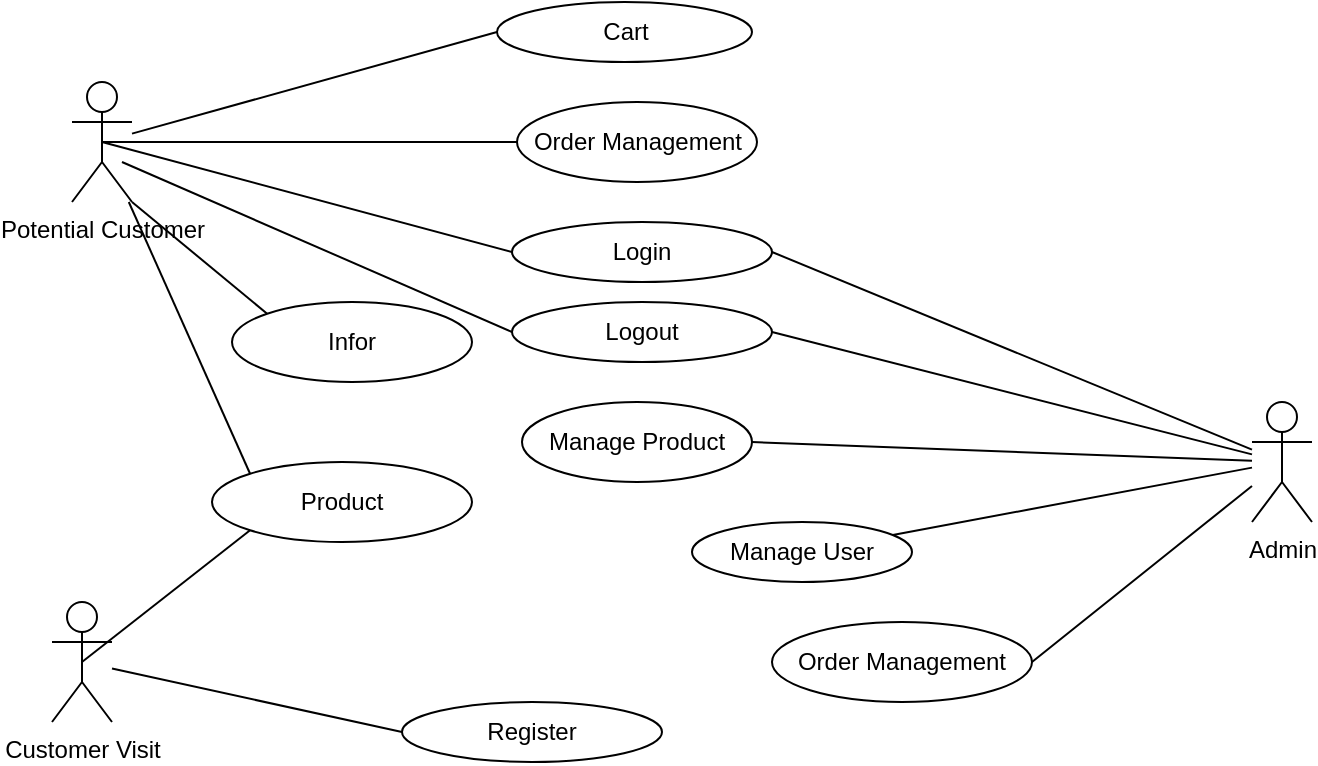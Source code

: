 <mxfile version="21.1.5" type="google">
  <diagram name="Page-1" id="23z3jRYuKaMUwR303ihJ">
    <mxGraphModel grid="1" page="1" gridSize="10" guides="1" tooltips="1" connect="1" arrows="1" fold="1" pageScale="1" pageWidth="850" pageHeight="1100" math="0" shadow="0">
      <root>
        <mxCell id="0" />
        <mxCell id="1" parent="0" />
        <mxCell id="M20N1rzqbzr1i554RK-k-5" value="Admin" style="shape=umlActor;verticalLabelPosition=bottom;verticalAlign=top;html=1;outlineConnect=0;" vertex="1" parent="1">
          <mxGeometry x="720" y="300" width="30" height="60" as="geometry" />
        </mxCell>
        <mxCell id="M20N1rzqbzr1i554RK-k-6" value="Customer Visit&lt;br&gt;" style="shape=umlActor;verticalLabelPosition=bottom;verticalAlign=top;html=1;outlineConnect=0;" vertex="1" parent="1">
          <mxGeometry x="120" y="400" width="30" height="60" as="geometry" />
        </mxCell>
        <mxCell id="M20N1rzqbzr1i554RK-k-13" value="Potential Customer" style="shape=umlActor;verticalLabelPosition=bottom;verticalAlign=top;html=1;outlineConnect=0;" vertex="1" parent="1">
          <mxGeometry x="130" y="140" width="30" height="60" as="geometry" />
        </mxCell>
        <mxCell id="M20N1rzqbzr1i554RK-k-14" value="Login" style="ellipse;whiteSpace=wrap;html=1;" vertex="1" parent="1">
          <mxGeometry x="350" y="210" width="130" height="30" as="geometry" />
        </mxCell>
        <mxCell id="M20N1rzqbzr1i554RK-k-15" value="Register" style="ellipse;whiteSpace=wrap;html=1;" vertex="1" parent="1">
          <mxGeometry x="295" y="450" width="130" height="30" as="geometry" />
        </mxCell>
        <mxCell id="M20N1rzqbzr1i554RK-k-17" value="" style="endArrow=none;html=1;rounded=0;entryX=0;entryY=0.5;entryDx=0;entryDy=0;exitX=0.5;exitY=0.5;exitDx=0;exitDy=0;exitPerimeter=0;" edge="1" parent="1" target="M20N1rzqbzr1i554RK-k-14">
          <mxGeometry width="50" height="50" relative="1" as="geometry">
            <mxPoint x="145" y="170" as="sourcePoint" />
            <mxPoint x="390" y="185" as="targetPoint" />
          </mxGeometry>
        </mxCell>
        <mxCell id="M20N1rzqbzr1i554RK-k-18" value="" style="endArrow=none;html=1;rounded=0;exitX=1;exitY=0.5;exitDx=0;exitDy=0;" edge="1" parent="1" source="M20N1rzqbzr1i554RK-k-14" target="M20N1rzqbzr1i554RK-k-5">
          <mxGeometry width="50" height="50" relative="1" as="geometry">
            <mxPoint x="400" y="410" as="sourcePoint" />
            <mxPoint x="450" y="360" as="targetPoint" />
          </mxGeometry>
        </mxCell>
        <mxCell id="M20N1rzqbzr1i554RK-k-19" value="" style="endArrow=none;html=1;rounded=0;entryX=0;entryY=0.5;entryDx=0;entryDy=0;" edge="1" parent="1" source="M20N1rzqbzr1i554RK-k-6" target="M20N1rzqbzr1i554RK-k-15">
          <mxGeometry width="50" height="50" relative="1" as="geometry">
            <mxPoint x="400" y="410" as="sourcePoint" />
            <mxPoint x="450" y="360" as="targetPoint" />
          </mxGeometry>
        </mxCell>
        <mxCell id="M20N1rzqbzr1i554RK-k-20" value="Logout" style="ellipse;whiteSpace=wrap;html=1;" vertex="1" parent="1">
          <mxGeometry x="350" y="250" width="130" height="30" as="geometry" />
        </mxCell>
        <mxCell id="M20N1rzqbzr1i554RK-k-21" value="" style="endArrow=none;html=1;rounded=0;exitX=1;exitY=0.5;exitDx=0;exitDy=0;" edge="1" parent="1" source="M20N1rzqbzr1i554RK-k-20" target="M20N1rzqbzr1i554RK-k-5">
          <mxGeometry width="50" height="50" relative="1" as="geometry">
            <mxPoint x="400" y="410" as="sourcePoint" />
            <mxPoint x="450" y="360" as="targetPoint" />
          </mxGeometry>
        </mxCell>
        <mxCell id="M20N1rzqbzr1i554RK-k-23" value="" style="endArrow=none;html=1;rounded=0;entryX=0;entryY=0.5;entryDx=0;entryDy=0;exitX=0.5;exitY=0.5;exitDx=0;exitDy=0;exitPerimeter=0;" edge="1" parent="1" target="M20N1rzqbzr1i554RK-k-20">
          <mxGeometry width="50" height="50" relative="1" as="geometry">
            <mxPoint x="155" y="180" as="sourcePoint" />
            <mxPoint x="360" y="235" as="targetPoint" />
          </mxGeometry>
        </mxCell>
        <mxCell id="M20N1rzqbzr1i554RK-k-24" value="Manage Product" style="ellipse;whiteSpace=wrap;html=1;" vertex="1" parent="1">
          <mxGeometry x="355" y="300" width="115" height="40" as="geometry" />
        </mxCell>
        <mxCell id="M20N1rzqbzr1i554RK-k-25" value="" style="endArrow=none;html=1;rounded=0;exitX=1;exitY=0.5;exitDx=0;exitDy=0;" edge="1" parent="1" source="M20N1rzqbzr1i554RK-k-24" target="M20N1rzqbzr1i554RK-k-5">
          <mxGeometry width="50" height="50" relative="1" as="geometry">
            <mxPoint x="400" y="410" as="sourcePoint" />
            <mxPoint x="450" y="360" as="targetPoint" />
          </mxGeometry>
        </mxCell>
        <mxCell id="M20N1rzqbzr1i554RK-k-27" value="Manage User" style="ellipse;whiteSpace=wrap;html=1;" vertex="1" parent="1">
          <mxGeometry x="440" y="360" width="110" height="30" as="geometry" />
        </mxCell>
        <mxCell id="M20N1rzqbzr1i554RK-k-28" value="" style="endArrow=none;html=1;rounded=0;" edge="1" parent="1" source="M20N1rzqbzr1i554RK-k-27" target="M20N1rzqbzr1i554RK-k-5">
          <mxGeometry width="50" height="50" relative="1" as="geometry">
            <mxPoint x="400" y="410" as="sourcePoint" />
            <mxPoint x="450" y="360" as="targetPoint" />
          </mxGeometry>
        </mxCell>
        <mxCell id="M20N1rzqbzr1i554RK-k-30" value="Order Management" style="ellipse;whiteSpace=wrap;html=1;" vertex="1" parent="1">
          <mxGeometry x="480" y="410" width="130" height="40" as="geometry" />
        </mxCell>
        <mxCell id="M20N1rzqbzr1i554RK-k-31" value="" style="endArrow=none;html=1;rounded=0;exitX=1;exitY=0.5;exitDx=0;exitDy=0;" edge="1" parent="1" source="M20N1rzqbzr1i554RK-k-30" target="M20N1rzqbzr1i554RK-k-5">
          <mxGeometry width="50" height="50" relative="1" as="geometry">
            <mxPoint x="400" y="410" as="sourcePoint" />
            <mxPoint x="450" y="360" as="targetPoint" />
          </mxGeometry>
        </mxCell>
        <mxCell id="M20N1rzqbzr1i554RK-k-32" value="Order Management" style="ellipse;whiteSpace=wrap;html=1;" vertex="1" parent="1">
          <mxGeometry x="352.5" y="150" width="120" height="40" as="geometry" />
        </mxCell>
        <mxCell id="M20N1rzqbzr1i554RK-k-33" value="" style="endArrow=none;html=1;rounded=0;entryX=0;entryY=0.5;entryDx=0;entryDy=0;exitX=0.5;exitY=0.5;exitDx=0;exitDy=0;exitPerimeter=0;" edge="1" parent="1" source="M20N1rzqbzr1i554RK-k-13" target="M20N1rzqbzr1i554RK-k-32">
          <mxGeometry width="50" height="50" relative="1" as="geometry">
            <mxPoint x="400" y="410" as="sourcePoint" />
            <mxPoint x="450" y="360" as="targetPoint" />
          </mxGeometry>
        </mxCell>
        <mxCell id="M20N1rzqbzr1i554RK-k-34" value="Cart" style="ellipse;whiteSpace=wrap;html=1;" vertex="1" parent="1">
          <mxGeometry x="342.5" y="100" width="127.5" height="30" as="geometry" />
        </mxCell>
        <mxCell id="M20N1rzqbzr1i554RK-k-35" value="" style="endArrow=none;html=1;rounded=0;entryX=0;entryY=0.5;entryDx=0;entryDy=0;" edge="1" parent="1" source="M20N1rzqbzr1i554RK-k-13" target="M20N1rzqbzr1i554RK-k-34">
          <mxGeometry width="50" height="50" relative="1" as="geometry">
            <mxPoint x="400" y="410" as="sourcePoint" />
            <mxPoint x="450" y="360" as="targetPoint" />
          </mxGeometry>
        </mxCell>
        <mxCell id="M20N1rzqbzr1i554RK-k-36" value="Product" style="ellipse;whiteSpace=wrap;html=1;" vertex="1" parent="1">
          <mxGeometry x="200" y="330" width="130" height="40" as="geometry" />
        </mxCell>
        <mxCell id="M20N1rzqbzr1i554RK-k-37" value="" style="endArrow=none;html=1;rounded=0;exitX=0;exitY=0;exitDx=0;exitDy=0;" edge="1" parent="1" source="M20N1rzqbzr1i554RK-k-36" target="M20N1rzqbzr1i554RK-k-13">
          <mxGeometry width="50" height="50" relative="1" as="geometry">
            <mxPoint x="400" y="410" as="sourcePoint" />
            <mxPoint x="450" y="360" as="targetPoint" />
          </mxGeometry>
        </mxCell>
        <mxCell id="M20N1rzqbzr1i554RK-k-38" value="" style="endArrow=none;html=1;rounded=0;exitX=0.5;exitY=0.5;exitDx=0;exitDy=0;exitPerimeter=0;entryX=0;entryY=1;entryDx=0;entryDy=0;" edge="1" parent="1" source="M20N1rzqbzr1i554RK-k-6" target="M20N1rzqbzr1i554RK-k-36">
          <mxGeometry width="50" height="50" relative="1" as="geometry">
            <mxPoint x="400" y="410" as="sourcePoint" />
            <mxPoint x="450" y="360" as="targetPoint" />
          </mxGeometry>
        </mxCell>
        <mxCell id="M20N1rzqbzr1i554RK-k-39" value="Infor" style="ellipse;whiteSpace=wrap;html=1;" vertex="1" parent="1">
          <mxGeometry x="210" y="250" width="120" height="40" as="geometry" />
        </mxCell>
        <mxCell id="M20N1rzqbzr1i554RK-k-40" value="" style="endArrow=none;html=1;rounded=0;exitX=1;exitY=1;exitDx=0;exitDy=0;exitPerimeter=0;entryX=0;entryY=0;entryDx=0;entryDy=0;" edge="1" parent="1" source="M20N1rzqbzr1i554RK-k-13" target="M20N1rzqbzr1i554RK-k-39">
          <mxGeometry width="50" height="50" relative="1" as="geometry">
            <mxPoint x="400" y="410" as="sourcePoint" />
            <mxPoint x="450" y="360" as="targetPoint" />
          </mxGeometry>
        </mxCell>
      </root>
    </mxGraphModel>
  </diagram>
</mxfile>
